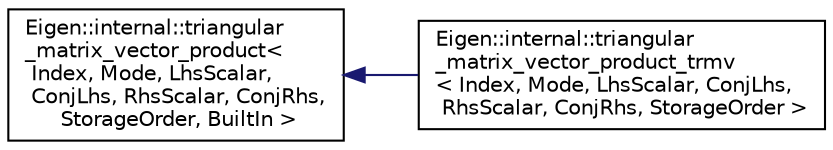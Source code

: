 digraph "Graphical Class Hierarchy"
{
  edge [fontname="Helvetica",fontsize="10",labelfontname="Helvetica",labelfontsize="10"];
  node [fontname="Helvetica",fontsize="10",shape=record];
  rankdir="LR";
  Node1 [label="Eigen::internal::triangular\l_matrix_vector_product\<\l Index, Mode, LhsScalar,\l ConjLhs, RhsScalar, ConjRhs,\l StorageOrder, BuiltIn \>",height=0.2,width=0.4,color="black", fillcolor="white", style="filled",URL="$struct_eigen_1_1internal_1_1triangular__matrix__vector__product.html"];
  Node1 -> Node2 [dir="back",color="midnightblue",fontsize="10",style="solid",fontname="Helvetica"];
  Node2 [label="Eigen::internal::triangular\l_matrix_vector_product_trmv\l\< Index, Mode, LhsScalar, ConjLhs,\l RhsScalar, ConjRhs, StorageOrder \>",height=0.2,width=0.4,color="black", fillcolor="white", style="filled",URL="$struct_eigen_1_1internal_1_1triangular__matrix__vector__product__trmv.html"];
}
